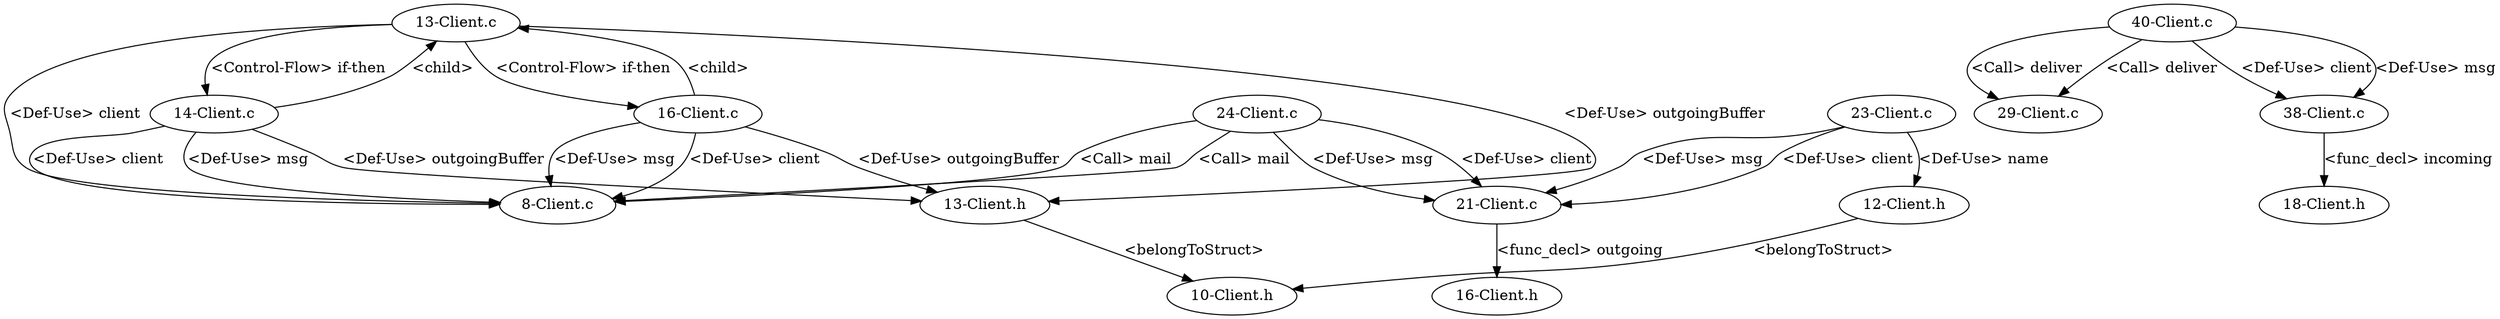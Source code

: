 digraph {
1 [label = "8-Client.c"];
2 [label = "13-Client.c"];
2 -> 1[label="<Def-Use> client"];
3 [label = "14-Client.c"];
3 -> 1[label="<Def-Use> client"];
3 -> 1[label="<Def-Use> msg"];
3 -> 2[label="<child>"];
4 [label = "16-Client.c"];
4 -> 1[label="<Def-Use> client"];
4 -> 2[label="<child>"];
4 -> 1[label="<Def-Use> msg"];
2 -> 3[label="<Control-Flow> if-then"];
2 -> 4[label="<Control-Flow> if-then"];
5 [label = "21-Client.c"];
6 [label = "23-Client.c"];
6 -> 5[label="<Def-Use> msg"];
6 -> 5[label="<Def-Use> client"];
7 [label = "24-Client.c"];
7 -> 1[label="<Call> mail"];
7 -> 5[label="<Def-Use> client"];
7 -> 5[label="<Def-Use> msg"];
8 [label = "29-Client.c"];
9 [label = "38-Client.c"];
10 [label = "40-Client.c"];
10 -> 8[label="<Call> deliver"];
10 -> 9[label="<Def-Use> client"];
10 -> 9[label="<Def-Use> msg"];
11 [label = "10-Client.h"];
12 [label = "12-Client.h"];
13 [label = "13-Client.h"];
12 -> 11[label="<belongToStruct>"];
13 -> 11[label="<belongToStruct>"];
14 [label = "16-Client.h"];
15 [label = "18-Client.h"];
10 -> 8[label="<Call> deliver"];
6 -> 12[label="<Def-Use> name"];
2 -> 13[label="<Def-Use> outgoingBuffer"];
4 -> 13[label="<Def-Use> outgoingBuffer"];
7 -> 1[label="<Call> mail"];
3 -> 13[label="<Def-Use> outgoingBuffer"];
9 -> 15[label="<func_decl> incoming"];
5 -> 14[label="<func_decl> outgoing"];
}